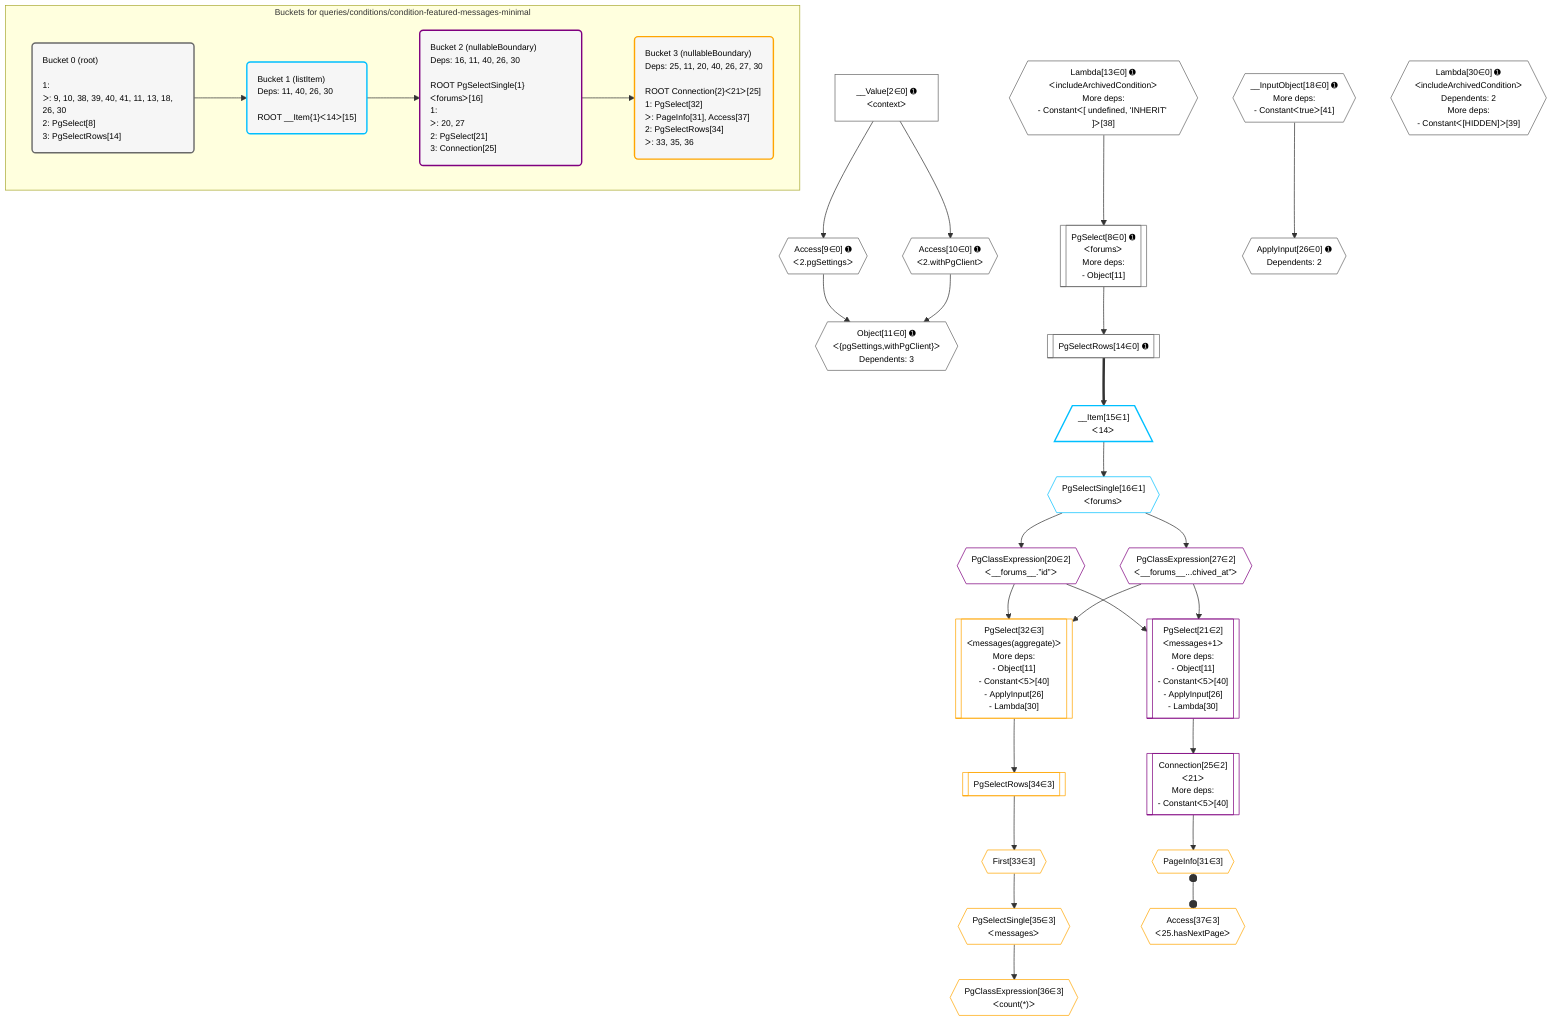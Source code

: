 %%{init: {'themeVariables': { 'fontSize': '12px'}}}%%
graph TD
    classDef path fill:#eee,stroke:#000,color:#000
    classDef plan fill:#fff,stroke-width:1px,color:#000
    classDef itemplan fill:#fff,stroke-width:2px,color:#000
    classDef unbatchedplan fill:#dff,stroke-width:1px,color:#000
    classDef sideeffectplan fill:#fcc,stroke-width:2px,color:#000
    classDef bucket fill:#f6f6f6,color:#000,stroke-width:2px,text-align:left

    subgraph "Buckets for queries/conditions/condition-featured-messages-minimal"
    Bucket0("Bucket 0 (root)<br /><br />1: <br />ᐳ: 9, 10, 38, 39, 40, 41, 11, 13, 18, 26, 30<br />2: PgSelect[8]<br />3: PgSelectRows[14]"):::bucket
    Bucket1("Bucket 1 (listItem)<br />Deps: 11, 40, 26, 30<br /><br />ROOT __Item{1}ᐸ14ᐳ[15]"):::bucket
    Bucket2("Bucket 2 (nullableBoundary)<br />Deps: 16, 11, 40, 26, 30<br /><br />ROOT PgSelectSingle{1}ᐸforumsᐳ[16]<br />1: <br />ᐳ: 20, 27<br />2: PgSelect[21]<br />3: Connection[25]"):::bucket
    Bucket3("Bucket 3 (nullableBoundary)<br />Deps: 25, 11, 20, 40, 26, 27, 30<br /><br />ROOT Connection{2}ᐸ21ᐳ[25]<br />1: PgSelect[32]<br />ᐳ: PageInfo[31], Access[37]<br />2: PgSelectRows[34]<br />ᐳ: 33, 35, 36"):::bucket
    end
    Bucket0 --> Bucket1
    Bucket1 --> Bucket2
    Bucket2 --> Bucket3

    %% plan dependencies
    PgSelect8[["PgSelect[8∈0] ➊<br />ᐸforumsᐳ<br />More deps:<br />- Object[11]"]]:::plan
    Lambda13{{"Lambda[13∈0] ➊<br />ᐸincludeArchivedConditionᐳ<br />More deps:<br />- Constantᐸ[ undefined, 'INHERIT' ]ᐳ[38]"}}:::plan
    Lambda13 --> PgSelect8
    Object11{{"Object[11∈0] ➊<br />ᐸ{pgSettings,withPgClient}ᐳ<br />Dependents: 3"}}:::plan
    Access9{{"Access[9∈0] ➊<br />ᐸ2.pgSettingsᐳ"}}:::plan
    Access10{{"Access[10∈0] ➊<br />ᐸ2.withPgClientᐳ"}}:::plan
    Access9 & Access10 --> Object11
    __Value2["__Value[2∈0] ➊<br />ᐸcontextᐳ"]:::plan
    __Value2 --> Access9
    __Value2 --> Access10
    PgSelectRows14[["PgSelectRows[14∈0] ➊"]]:::plan
    PgSelect8 --> PgSelectRows14
    __InputObject18{{"__InputObject[18∈0] ➊<br />More deps:<br />- Constantᐸtrueᐳ[41]"}}:::plan
    ApplyInput26{{"ApplyInput[26∈0] ➊<br />Dependents: 2"}}:::plan
    __InputObject18 --> ApplyInput26
    Lambda30{{"Lambda[30∈0] ➊<br />ᐸincludeArchivedConditionᐳ<br />Dependents: 2<br />More deps:<br />- Constantᐸ[HIDDEN]ᐳ[39]"}}:::plan
    __Item15[/"__Item[15∈1]<br />ᐸ14ᐳ"\]:::itemplan
    PgSelectRows14 ==> __Item15
    PgSelectSingle16{{"PgSelectSingle[16∈1]<br />ᐸforumsᐳ"}}:::plan
    __Item15 --> PgSelectSingle16
    PgSelect21[["PgSelect[21∈2]<br />ᐸmessages+1ᐳ<br />More deps:<br />- Object[11]<br />- Constantᐸ5ᐳ[40]<br />- ApplyInput[26]<br />- Lambda[30]"]]:::plan
    PgClassExpression20{{"PgClassExpression[20∈2]<br />ᐸ__forums__.”id”ᐳ"}}:::plan
    PgClassExpression27{{"PgClassExpression[27∈2]<br />ᐸ__forums__...chived_at”ᐳ"}}:::plan
    PgClassExpression20 & PgClassExpression27 --> PgSelect21
    Connection25[["Connection[25∈2]<br />ᐸ21ᐳ<br />More deps:<br />- Constantᐸ5ᐳ[40]"]]:::plan
    PgSelect21 --> Connection25
    PgSelectSingle16 --> PgClassExpression20
    PgSelectSingle16 --> PgClassExpression27
    PgSelect32[["PgSelect[32∈3]<br />ᐸmessages(aggregate)ᐳ<br />More deps:<br />- Object[11]<br />- Constantᐸ5ᐳ[40]<br />- ApplyInput[26]<br />- Lambda[30]"]]:::plan
    PgClassExpression20 & PgClassExpression27 --> PgSelect32
    PageInfo31{{"PageInfo[31∈3]"}}:::plan
    Connection25 --> PageInfo31
    First33{{"First[33∈3]"}}:::plan
    PgSelectRows34[["PgSelectRows[34∈3]"]]:::plan
    PgSelectRows34 --> First33
    PgSelect32 --> PgSelectRows34
    PgSelectSingle35{{"PgSelectSingle[35∈3]<br />ᐸmessagesᐳ"}}:::plan
    First33 --> PgSelectSingle35
    PgClassExpression36{{"PgClassExpression[36∈3]<br />ᐸcount(*)ᐳ"}}:::plan
    PgSelectSingle35 --> PgClassExpression36
    Access37{{"Access[37∈3]<br />ᐸ25.hasNextPageᐳ"}}:::plan
    PageInfo31 o--o Access37

    %% define steps
    classDef bucket0 stroke:#696969
    class Bucket0,__Value2,PgSelect8,Access9,Access10,Object11,Lambda13,PgSelectRows14,__InputObject18,ApplyInput26,Lambda30 bucket0
    classDef bucket1 stroke:#00bfff
    class Bucket1,__Item15,PgSelectSingle16 bucket1
    classDef bucket2 stroke:#7f007f
    class Bucket2,PgClassExpression20,PgSelect21,Connection25,PgClassExpression27 bucket2
    classDef bucket3 stroke:#ffa500
    class Bucket3,PageInfo31,PgSelect32,First33,PgSelectRows34,PgSelectSingle35,PgClassExpression36,Access37 bucket3